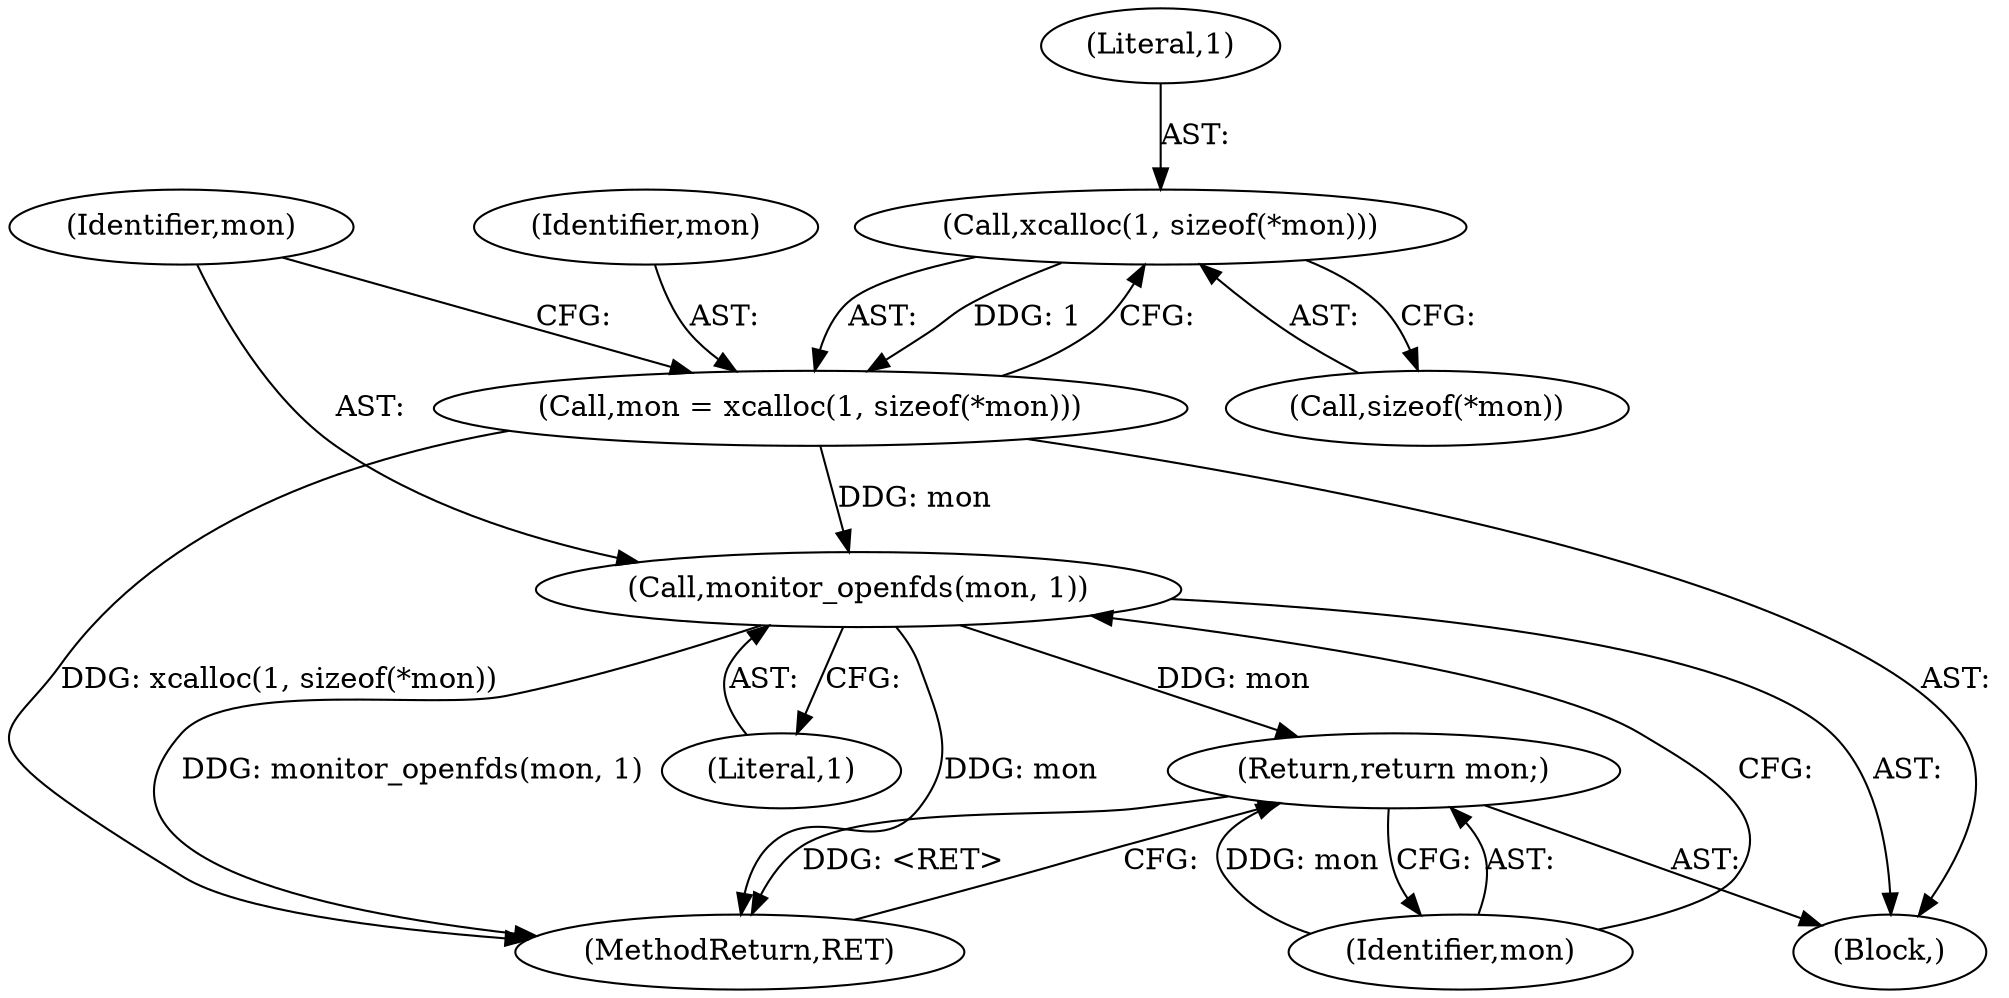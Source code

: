 digraph "0_src_3095060f479b86288e31c79ecbc5131a66bcd2f9_1@API" {
"1000106" [label="(Call,xcalloc(1, sizeof(*mon)))"];
"1000104" [label="(Call,mon = xcalloc(1, sizeof(*mon)))"];
"1000111" [label="(Call,monitor_openfds(mon, 1))"];
"1000114" [label="(Return,return mon;)"];
"1000108" [label="(Call,sizeof(*mon))"];
"1000115" [label="(Identifier,mon)"];
"1000104" [label="(Call,mon = xcalloc(1, sizeof(*mon)))"];
"1000105" [label="(Identifier,mon)"];
"1000112" [label="(Identifier,mon)"];
"1000116" [label="(MethodReturn,RET)"];
"1000114" [label="(Return,return mon;)"];
"1000102" [label="(Block,)"];
"1000111" [label="(Call,monitor_openfds(mon, 1))"];
"1000113" [label="(Literal,1)"];
"1000107" [label="(Literal,1)"];
"1000106" [label="(Call,xcalloc(1, sizeof(*mon)))"];
"1000106" -> "1000104"  [label="AST: "];
"1000106" -> "1000108"  [label="CFG: "];
"1000107" -> "1000106"  [label="AST: "];
"1000108" -> "1000106"  [label="AST: "];
"1000104" -> "1000106"  [label="CFG: "];
"1000106" -> "1000104"  [label="DDG: 1"];
"1000104" -> "1000102"  [label="AST: "];
"1000105" -> "1000104"  [label="AST: "];
"1000112" -> "1000104"  [label="CFG: "];
"1000104" -> "1000116"  [label="DDG: xcalloc(1, sizeof(*mon))"];
"1000104" -> "1000111"  [label="DDG: mon"];
"1000111" -> "1000102"  [label="AST: "];
"1000111" -> "1000113"  [label="CFG: "];
"1000112" -> "1000111"  [label="AST: "];
"1000113" -> "1000111"  [label="AST: "];
"1000115" -> "1000111"  [label="CFG: "];
"1000111" -> "1000116"  [label="DDG: mon"];
"1000111" -> "1000116"  [label="DDG: monitor_openfds(mon, 1)"];
"1000111" -> "1000114"  [label="DDG: mon"];
"1000114" -> "1000102"  [label="AST: "];
"1000114" -> "1000115"  [label="CFG: "];
"1000115" -> "1000114"  [label="AST: "];
"1000116" -> "1000114"  [label="CFG: "];
"1000114" -> "1000116"  [label="DDG: <RET>"];
"1000115" -> "1000114"  [label="DDG: mon"];
}
